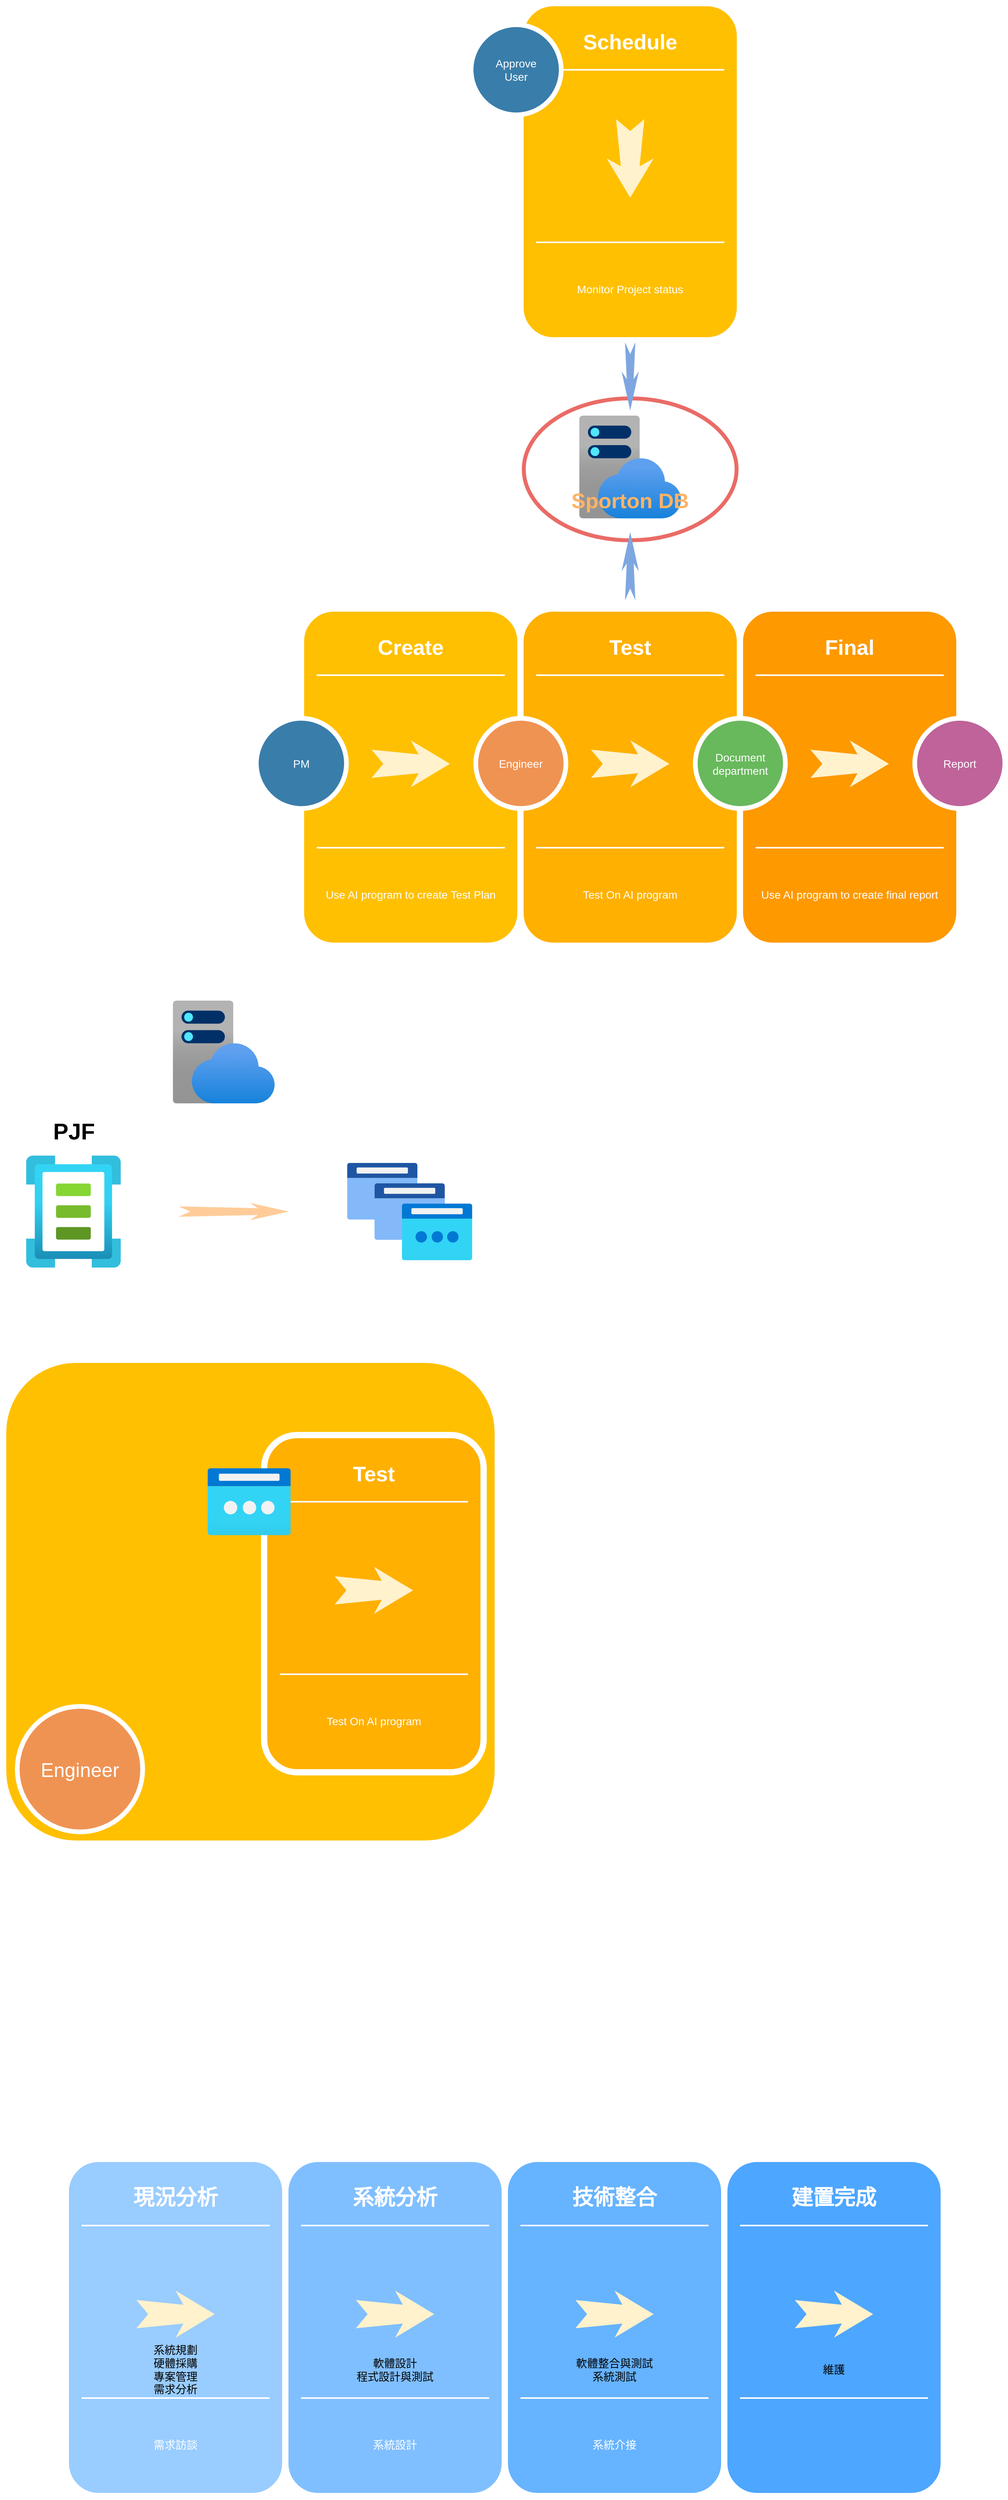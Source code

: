 <mxfile version="20.0.1" type="github">
  <diagram name="Page-1" id="12e1b939-464a-85fe-373e-61e167be1490">
    <mxGraphModel dx="1422" dy="762" grid="0" gridSize="10" guides="1" tooltips="1" connect="1" arrows="1" fold="1" page="1" pageScale="1.5" pageWidth="1169" pageHeight="826" background="none" math="0" shadow="0">
      <root>
        <mxCell id="0" />
        <mxCell id="1" parent="0" />
        <mxCell id="jPfbJzq1pJI0sBUT12WX-59" value="" style="whiteSpace=wrap;html=1;rounded=1;shadow=0;strokeWidth=8;fontSize=20;align=center;fillColor=#FFC001;strokeColor=#FFFFFF;" parent="1" vertex="1">
          <mxGeometry x="101" y="1755" width="631" height="617" as="geometry" />
        </mxCell>
        <mxCell id="jPfbJzq1pJI0sBUT12WX-4" value="" style="ellipse;whiteSpace=wrap;html=1;fillColor=none;strokeWidth=5;strokeColor=#EA6B66;" parent="1" vertex="1">
          <mxGeometry x="765.25" y="529" width="271.5" height="181" as="geometry" />
        </mxCell>
        <mxCell id="60da8b9f42644d3a-17" value="" style="whiteSpace=wrap;html=1;rounded=1;shadow=0;strokeWidth=8;fontSize=20;align=center;fillColor=#FFC001;strokeColor=#FFFFFF;" parent="1" vertex="1">
          <mxGeometry x="481" y="797" width="280" height="430" as="geometry" />
        </mxCell>
        <mxCell id="60da8b9f42644d3a-18" value="Create" style="text;html=1;strokeColor=none;fillColor=none;align=center;verticalAlign=middle;whiteSpace=wrap;rounded=0;shadow=0;fontSize=27;fontColor=#FFFFFF;fontStyle=1" parent="1" vertex="1">
          <mxGeometry x="481" y="817" width="280" height="60" as="geometry" />
        </mxCell>
        <mxCell id="60da8b9f42644d3a-19" value="Use AI program to create Test Plan" style="text;html=1;strokeColor=none;fillColor=none;align=center;verticalAlign=middle;whiteSpace=wrap;rounded=0;shadow=0;fontSize=14;fontColor=#FFFFFF;" parent="1" vertex="1">
          <mxGeometry x="481" y="1117" width="280" height="90" as="geometry" />
        </mxCell>
        <mxCell id="60da8b9f42644d3a-20" value="" style="line;strokeWidth=2;html=1;rounded=0;shadow=0;fontSize=27;align=center;fillColor=none;strokeColor=#FFFFFF;" parent="1" vertex="1">
          <mxGeometry x="501" y="877" width="240" height="10" as="geometry" />
        </mxCell>
        <mxCell id="60da8b9f42644d3a-21" value="" style="line;strokeWidth=2;html=1;rounded=0;shadow=0;fontSize=27;align=center;fillColor=none;strokeColor=#FFFFFF;" parent="1" vertex="1">
          <mxGeometry x="501" y="1097" width="240" height="10" as="geometry" />
        </mxCell>
        <mxCell id="60da8b9f42644d3a-22" value="PM" style="ellipse;whiteSpace=wrap;html=1;rounded=0;shadow=0;strokeWidth=6;fontSize=14;align=center;fillColor=#397DAA;strokeColor=#FFFFFF;fontColor=#FFFFFF;" parent="1" vertex="1">
          <mxGeometry x="424" y="937" width="115" height="115" as="geometry" />
        </mxCell>
        <mxCell id="60da8b9f42644d3a-23" value="" style="html=1;shadow=0;dashed=0;align=center;verticalAlign=middle;shape=mxgraph.arrows2.stylisedArrow;dy=0.6;dx=40;notch=15;feather=0.4;rounded=0;strokeWidth=1;fontSize=27;strokeColor=none;fillColor=#fff2cc;" parent="1" vertex="1">
          <mxGeometry x="571" y="965" width="100" height="60" as="geometry" />
        </mxCell>
        <mxCell id="60da8b9f42644d3a-24" value="" style="whiteSpace=wrap;html=1;rounded=1;shadow=0;strokeWidth=8;fontSize=20;align=center;fillColor=#FFB001;strokeColor=#FFFFFF;" parent="1" vertex="1">
          <mxGeometry x="761" y="797" width="280" height="430" as="geometry" />
        </mxCell>
        <mxCell id="60da8b9f42644d3a-25" value="Test" style="text;html=1;strokeColor=none;fillColor=none;align=center;verticalAlign=middle;whiteSpace=wrap;rounded=0;shadow=0;fontSize=27;fontColor=#FFFFFF;fontStyle=1" parent="1" vertex="1">
          <mxGeometry x="761" y="817" width="280" height="60" as="geometry" />
        </mxCell>
        <mxCell id="60da8b9f42644d3a-26" value="Test On AI program" style="text;html=1;strokeColor=none;fillColor=none;align=center;verticalAlign=middle;whiteSpace=wrap;rounded=0;shadow=0;fontSize=14;fontColor=#FFFFFF;" parent="1" vertex="1">
          <mxGeometry x="761" y="1117" width="280" height="90" as="geometry" />
        </mxCell>
        <mxCell id="60da8b9f42644d3a-27" value="" style="line;strokeWidth=2;html=1;rounded=0;shadow=0;fontSize=27;align=center;fillColor=none;strokeColor=#FFFFFF;" parent="1" vertex="1">
          <mxGeometry x="781" y="877" width="240" height="10" as="geometry" />
        </mxCell>
        <mxCell id="60da8b9f42644d3a-28" value="" style="line;strokeWidth=2;html=1;rounded=0;shadow=0;fontSize=27;align=center;fillColor=none;strokeColor=#FFFFFF;" parent="1" vertex="1">
          <mxGeometry x="781" y="1097" width="240" height="10" as="geometry" />
        </mxCell>
        <mxCell id="60da8b9f42644d3a-29" value="Engineer" style="ellipse;whiteSpace=wrap;html=1;rounded=0;shadow=0;strokeWidth=6;fontSize=14;align=center;fillColor=#EF9353;strokeColor=#FFFFFF;fontColor=#FFFFFF;" parent="1" vertex="1">
          <mxGeometry x="704" y="937" width="115" height="115" as="geometry" />
        </mxCell>
        <mxCell id="60da8b9f42644d3a-30" value="" style="html=1;shadow=0;dashed=0;align=center;verticalAlign=middle;shape=mxgraph.arrows2.stylisedArrow;dy=0.6;dx=40;notch=15;feather=0.4;rounded=0;strokeWidth=1;fontSize=27;strokeColor=none;fillColor=#fff2cc;" parent="1" vertex="1">
          <mxGeometry x="851" y="965" width="100" height="60" as="geometry" />
        </mxCell>
        <mxCell id="60da8b9f42644d3a-31" value="" style="whiteSpace=wrap;html=1;rounded=1;shadow=0;strokeWidth=8;fontSize=20;align=center;fillColor=#FE9900;strokeColor=#FFFFFF;" parent="1" vertex="1">
          <mxGeometry x="1041" y="797" width="280" height="430" as="geometry" />
        </mxCell>
        <mxCell id="60da8b9f42644d3a-32" value="Final" style="text;html=1;strokeColor=none;fillColor=none;align=center;verticalAlign=middle;whiteSpace=wrap;rounded=0;shadow=0;fontSize=27;fontColor=#FFFFFF;fontStyle=1" parent="1" vertex="1">
          <mxGeometry x="1041" y="817" width="280" height="60" as="geometry" />
        </mxCell>
        <mxCell id="60da8b9f42644d3a-33" value="Use AI program to create final report" style="text;html=1;strokeColor=none;fillColor=none;align=center;verticalAlign=middle;whiteSpace=wrap;rounded=0;shadow=0;fontSize=14;fontColor=#FFFFFF;" parent="1" vertex="1">
          <mxGeometry x="1041" y="1117" width="280" height="90" as="geometry" />
        </mxCell>
        <mxCell id="60da8b9f42644d3a-34" value="" style="line;strokeWidth=2;html=1;rounded=0;shadow=0;fontSize=27;align=center;fillColor=none;strokeColor=#FFFFFF;" parent="1" vertex="1">
          <mxGeometry x="1061" y="877" width="240" height="10" as="geometry" />
        </mxCell>
        <mxCell id="60da8b9f42644d3a-35" value="" style="line;strokeWidth=2;html=1;rounded=0;shadow=0;fontSize=27;align=center;fillColor=none;strokeColor=#FFFFFF;" parent="1" vertex="1">
          <mxGeometry x="1061" y="1097" width="240" height="10" as="geometry" />
        </mxCell>
        <mxCell id="60da8b9f42644d3a-36" value="Document department" style="ellipse;whiteSpace=wrap;html=1;rounded=0;shadow=0;strokeWidth=6;fontSize=14;align=center;fillColor=#68B85C;strokeColor=#FFFFFF;fontColor=#FFFFFF;" parent="1" vertex="1">
          <mxGeometry x="984" y="937" width="115" height="115" as="geometry" />
        </mxCell>
        <mxCell id="60da8b9f42644d3a-37" value="" style="html=1;shadow=0;dashed=0;align=center;verticalAlign=middle;shape=mxgraph.arrows2.stylisedArrow;dy=0.6;dx=40;notch=15;feather=0.4;rounded=0;strokeWidth=1;fontSize=27;strokeColor=none;fillColor=#fff2cc;" parent="1" vertex="1">
          <mxGeometry x="1131" y="965" width="100" height="60" as="geometry" />
        </mxCell>
        <mxCell id="60da8b9f42644d3a-38" value="Report" style="ellipse;whiteSpace=wrap;html=1;rounded=0;shadow=0;strokeWidth=6;fontSize=14;align=center;fillColor=#BF639A;strokeColor=#FFFFFF;fontColor=#FFFFFF;" parent="1" vertex="1">
          <mxGeometry x="1264" y="937" width="115" height="115" as="geometry" />
        </mxCell>
        <mxCell id="Th8kPZUuSzSP7sp0Dgvc-1" value="" style="whiteSpace=wrap;html=1;rounded=1;shadow=0;strokeWidth=8;fontSize=20;align=center;fillColor=#FFC001;strokeColor=#FFFFFF;" parent="1" vertex="1">
          <mxGeometry x="761" y="25" width="280" height="430" as="geometry" />
        </mxCell>
        <mxCell id="Th8kPZUuSzSP7sp0Dgvc-2" value="Schedule" style="text;html=1;strokeColor=none;fillColor=none;align=center;verticalAlign=middle;whiteSpace=wrap;rounded=0;shadow=0;fontSize=27;fontColor=#FFFFFF;fontStyle=1" parent="1" vertex="1">
          <mxGeometry x="761" y="45" width="280" height="60" as="geometry" />
        </mxCell>
        <mxCell id="Th8kPZUuSzSP7sp0Dgvc-3" value="Monitor Project status" style="text;html=1;strokeColor=none;fillColor=none;align=center;verticalAlign=middle;whiteSpace=wrap;rounded=0;shadow=0;fontSize=14;fontColor=#FFFFFF;" parent="1" vertex="1">
          <mxGeometry x="761" y="345" width="280" height="90" as="geometry" />
        </mxCell>
        <mxCell id="Th8kPZUuSzSP7sp0Dgvc-4" value="" style="line;strokeWidth=2;html=1;rounded=0;shadow=0;fontSize=27;align=center;fillColor=none;strokeColor=#FFFFFF;" parent="1" vertex="1">
          <mxGeometry x="781" y="105" width="240" height="10" as="geometry" />
        </mxCell>
        <mxCell id="Th8kPZUuSzSP7sp0Dgvc-5" value="" style="line;strokeWidth=2;html=1;rounded=0;shadow=0;fontSize=27;align=center;fillColor=none;strokeColor=#FFFFFF;" parent="1" vertex="1">
          <mxGeometry x="781" y="325" width="240" height="10" as="geometry" />
        </mxCell>
        <mxCell id="Th8kPZUuSzSP7sp0Dgvc-6" value="Approve&lt;br&gt;User" style="ellipse;whiteSpace=wrap;html=1;rounded=0;shadow=0;strokeWidth=6;fontSize=14;align=center;fillColor=#397DAA;strokeColor=#FFFFFF;fontColor=#FFFFFF;" parent="1" vertex="1">
          <mxGeometry x="698" y="52.5" width="115" height="115" as="geometry" />
        </mxCell>
        <mxCell id="Th8kPZUuSzSP7sp0Dgvc-7" value="" style="html=1;shadow=0;dashed=0;align=center;verticalAlign=middle;shape=mxgraph.arrows2.stylisedArrow;dy=0.6;dx=40;notch=15;feather=0.4;rounded=0;strokeWidth=1;fontSize=27;strokeColor=none;fillColor=#fff2cc;rotation=90;" parent="1" vertex="1">
          <mxGeometry x="851" y="193" width="100" height="60" as="geometry" />
        </mxCell>
        <mxCell id="Th8kPZUuSzSP7sp0Dgvc-10" value="" style="aspect=fixed;html=1;points=[];align=center;image;fontSize=12;image=img/lib/azure2/app_services/App_Service_Plans.svg;" parent="1" vertex="1">
          <mxGeometry x="835.5" y="551" width="131" height="131" as="geometry" />
        </mxCell>
        <mxCell id="Th8kPZUuSzSP7sp0Dgvc-11" value="&lt;font color=&quot;#ffb366&quot;&gt;Sporton DB&lt;/font&gt;" style="text;html=1;strokeColor=none;fillColor=none;align=center;verticalAlign=middle;whiteSpace=wrap;rounded=0;shadow=0;fontSize=27;fontColor=#FFFFFF;fontStyle=1" parent="1" vertex="1">
          <mxGeometry x="761" y="630" width="280" height="60" as="geometry" />
        </mxCell>
        <mxCell id="Th8kPZUuSzSP7sp0Dgvc-12" value="" style="html=1;shadow=0;dashed=0;align=center;verticalAlign=middle;shape=mxgraph.arrows2.stylisedArrow;dy=0.6;dx=40;notch=15;feather=0.4;rounded=0;strokeWidth=1;fontSize=27;strokeColor=none;fillColor=#7EA6E0;rotation=90;" parent="1" vertex="1">
          <mxGeometry x="857.5" y="490" width="87" height="22" as="geometry" />
        </mxCell>
        <mxCell id="Th8kPZUuSzSP7sp0Dgvc-13" value="" style="html=1;shadow=0;dashed=0;align=center;verticalAlign=middle;shape=mxgraph.arrows2.stylisedArrow;dy=0.6;dx=40;notch=15;feather=0.4;rounded=0;strokeWidth=1;fontSize=27;strokeColor=none;fillColor=#7EA6E0;rotation=-90;" parent="1" vertex="1">
          <mxGeometry x="857.5" y="732" width="87" height="22" as="geometry" />
        </mxCell>
        <mxCell id="jPfbJzq1pJI0sBUT12WX-7" value="" style="aspect=fixed;html=1;points=[];align=center;image;fontSize=12;image=img/lib/azure2/other/Template_Specs.svg;strokeColor=#EA6B66;strokeWidth=5;fillColor=none;" parent="1" vertex="1">
          <mxGeometry x="130.3" y="1494" width="120.71" height="144" as="geometry" />
        </mxCell>
        <mxCell id="jPfbJzq1pJI0sBUT12WX-8" value="&lt;font style=&quot;font-size: 29px;&quot;&gt;&lt;b&gt;PJF&lt;/b&gt;&lt;/font&gt;" style="text;html=1;align=center;verticalAlign=middle;resizable=0;points=[];autosize=1;strokeColor=none;fillColor=none;" parent="1" vertex="1">
          <mxGeometry x="159.16" y="1452" width="63" height="24" as="geometry" />
        </mxCell>
        <mxCell id="jPfbJzq1pJI0sBUT12WX-12" value="" style="aspect=fixed;html=1;points=[];align=center;image;fontSize=12;image=img/lib/azure2/app_services/App_Service_Plans.svg;" parent="1" vertex="1">
          <mxGeometry x="317" y="1297" width="131" height="131" as="geometry" />
        </mxCell>
        <mxCell id="jPfbJzq1pJI0sBUT12WX-19" value="" style="whiteSpace=wrap;html=1;rounded=1;shadow=0;strokeWidth=8;fontSize=20;align=center;fillColor=#FFB001;strokeColor=#FFFFFF;aspect=fixed;" parent="1" vertex="1">
          <mxGeometry x="434" y="1851" width="280" height="430" as="geometry" />
        </mxCell>
        <mxCell id="jPfbJzq1pJI0sBUT12WX-20" value="Test" style="text;html=1;strokeColor=none;fillColor=none;align=center;verticalAlign=middle;whiteSpace=wrap;rounded=0;shadow=0;fontSize=27;fontColor=#FFFFFF;fontStyle=1;aspect=fixed;" parent="1" vertex="1">
          <mxGeometry x="434" y="1871" width="280" height="60" as="geometry" />
        </mxCell>
        <mxCell id="jPfbJzq1pJI0sBUT12WX-21" value="Test On AI program" style="text;html=1;strokeColor=none;fillColor=none;align=center;verticalAlign=middle;whiteSpace=wrap;rounded=0;shadow=0;fontSize=14;fontColor=#FFFFFF;aspect=fixed;" parent="1" vertex="1">
          <mxGeometry x="434" y="2171" width="280" height="90" as="geometry" />
        </mxCell>
        <mxCell id="jPfbJzq1pJI0sBUT12WX-22" value="" style="line;strokeWidth=2;html=1;rounded=0;shadow=0;fontSize=27;align=center;fillColor=none;strokeColor=#FFFFFF;aspect=fixed;" parent="1" vertex="1">
          <mxGeometry x="454" y="1931" width="240" height="10" as="geometry" />
        </mxCell>
        <mxCell id="jPfbJzq1pJI0sBUT12WX-23" value="" style="line;strokeWidth=2;html=1;rounded=0;shadow=0;fontSize=27;align=center;fillColor=none;strokeColor=#FFFFFF;aspect=fixed;" parent="1" vertex="1">
          <mxGeometry x="454" y="2151" width="240" height="10" as="geometry" />
        </mxCell>
        <mxCell id="jPfbJzq1pJI0sBUT12WX-24" value="" style="html=1;shadow=0;dashed=0;align=center;verticalAlign=middle;shape=mxgraph.arrows2.stylisedArrow;dy=0.6;dx=40;notch=15;feather=0.4;rounded=0;strokeWidth=1;fontSize=27;strokeColor=none;fillColor=#fff2cc;aspect=fixed;" parent="1" vertex="1">
          <mxGeometry x="524" y="2019" width="100" height="60" as="geometry" />
        </mxCell>
        <mxCell id="jPfbJzq1pJI0sBUT12WX-33" value="&lt;font style=&quot;font-size: 25px;&quot;&gt;Engineer&lt;/font&gt;" style="ellipse;whiteSpace=wrap;html=1;rounded=0;shadow=0;strokeWidth=6;fontSize=14;align=center;fillColor=#EF9353;strokeColor=#FFFFFF;fontColor=#FFFFFF;" parent="1" vertex="1">
          <mxGeometry x="119" y="2197" width="160" height="160" as="geometry" />
        </mxCell>
        <mxCell id="jPfbJzq1pJI0sBUT12WX-35" value="" style="aspect=fixed;html=1;points=[];align=center;image;fontSize=12;image=img/lib/azure2/networking/IP_Groups.svg;fontColor=#000000;strokeColor=#EA6B66;strokeWidth=5;fillColor=none;" parent="1" vertex="1">
          <mxGeometry x="539.77" y="1504" width="159.77" height="124" as="geometry" />
        </mxCell>
        <mxCell id="jPfbJzq1pJI0sBUT12WX-57" value="" style="aspect=fixed;html=1;points=[];align=center;image;fontSize=12;image=img/lib/azure2/networking/Public_IP_Addresses_Classic.svg;fontColor=#000000;strokeColor=#EA6B66;strokeWidth=5;fillColor=none;" parent="1" vertex="1">
          <mxGeometry x="362" y="1893" width="105.85" height="86" as="geometry" />
        </mxCell>
        <mxCell id="jPfbJzq1pJI0sBUT12WX-58" value="" style="html=1;shadow=0;dashed=0;align=center;verticalAlign=middle;shape=mxgraph.arrows2.stylisedArrow;dy=0.6;dx=40;notch=15;feather=0.4;rounded=0;strokeWidth=1;fontSize=27;strokeColor=none;fillColor=#FFCC99;rotation=0;" parent="1" vertex="1">
          <mxGeometry x="324.77" y="1555" width="141" height="22" as="geometry" />
        </mxCell>
        <mxCell id="GNPyxAG9-WHfkgDQ_yGV-7" value="" style="whiteSpace=wrap;html=1;rounded=1;shadow=0;strokeWidth=8;fontSize=20;align=center;fillColor=#99CCFF;strokeColor=#FFFFFF;" vertex="1" parent="1">
          <mxGeometry x="181" y="2774" width="280" height="430" as="geometry" />
        </mxCell>
        <mxCell id="GNPyxAG9-WHfkgDQ_yGV-9" value="需求訪談" style="text;html=1;strokeColor=none;fillColor=none;align=center;verticalAlign=middle;whiteSpace=wrap;rounded=0;shadow=0;fontSize=14;fontColor=#FFFFFF;" vertex="1" parent="1">
          <mxGeometry x="181" y="3094" width="280" height="90" as="geometry" />
        </mxCell>
        <mxCell id="GNPyxAG9-WHfkgDQ_yGV-10" value="" style="line;strokeWidth=2;html=1;rounded=0;shadow=0;fontSize=27;align=center;fillColor=none;strokeColor=#FFFFFF;" vertex="1" parent="1">
          <mxGeometry x="201" y="2854" width="240" height="10" as="geometry" />
        </mxCell>
        <mxCell id="GNPyxAG9-WHfkgDQ_yGV-11" value="" style="line;strokeWidth=2;html=1;rounded=0;shadow=0;fontSize=27;align=center;fillColor=none;strokeColor=#FFFFFF;" vertex="1" parent="1">
          <mxGeometry x="201" y="3074" width="240" height="10" as="geometry" />
        </mxCell>
        <mxCell id="GNPyxAG9-WHfkgDQ_yGV-12" value="" style="html=1;shadow=0;dashed=0;align=center;verticalAlign=middle;shape=mxgraph.arrows2.stylisedArrow;dy=0.6;dx=40;notch=15;feather=0.4;rounded=0;strokeWidth=1;fontSize=27;strokeColor=none;fillColor=#fff2cc;" vertex="1" parent="1">
          <mxGeometry x="271" y="2942" width="100" height="60" as="geometry" />
        </mxCell>
        <mxCell id="GNPyxAG9-WHfkgDQ_yGV-13" value="" style="whiteSpace=wrap;html=1;rounded=1;shadow=0;strokeWidth=8;fontSize=20;align=center;fillColor=#80BFFF;strokeColor=#FFFFFF;" vertex="1" parent="1">
          <mxGeometry x="461" y="2774" width="280" height="430" as="geometry" />
        </mxCell>
        <mxCell id="GNPyxAG9-WHfkgDQ_yGV-14" value="系統分析" style="text;html=1;strokeColor=none;fillColor=none;align=center;verticalAlign=middle;whiteSpace=wrap;rounded=0;shadow=0;fontSize=27;fontColor=#FFFFFF;fontStyle=1" vertex="1" parent="1">
          <mxGeometry x="461" y="2794" width="280" height="60" as="geometry" />
        </mxCell>
        <mxCell id="GNPyxAG9-WHfkgDQ_yGV-15" value="系統設計" style="text;html=1;strokeColor=none;fillColor=none;align=center;verticalAlign=middle;whiteSpace=wrap;rounded=0;shadow=0;fontSize=14;fontColor=#FFFFFF;" vertex="1" parent="1">
          <mxGeometry x="461" y="3094" width="280" height="90" as="geometry" />
        </mxCell>
        <mxCell id="GNPyxAG9-WHfkgDQ_yGV-16" value="" style="line;strokeWidth=2;html=1;rounded=0;shadow=0;fontSize=27;align=center;fillColor=none;strokeColor=#FFFFFF;" vertex="1" parent="1">
          <mxGeometry x="481" y="2854" width="240" height="10" as="geometry" />
        </mxCell>
        <mxCell id="GNPyxAG9-WHfkgDQ_yGV-17" value="" style="line;strokeWidth=2;html=1;rounded=0;shadow=0;fontSize=27;align=center;fillColor=none;strokeColor=#FFFFFF;" vertex="1" parent="1">
          <mxGeometry x="481" y="3074" width="240" height="10" as="geometry" />
        </mxCell>
        <mxCell id="GNPyxAG9-WHfkgDQ_yGV-19" value="" style="html=1;shadow=0;dashed=0;align=center;verticalAlign=middle;shape=mxgraph.arrows2.stylisedArrow;dy=0.6;dx=40;notch=15;feather=0.4;rounded=0;strokeWidth=1;fontSize=27;strokeColor=none;fillColor=#fff2cc;" vertex="1" parent="1">
          <mxGeometry x="551" y="2942" width="100" height="60" as="geometry" />
        </mxCell>
        <mxCell id="GNPyxAG9-WHfkgDQ_yGV-20" value="" style="whiteSpace=wrap;html=1;rounded=1;shadow=0;strokeWidth=8;fontSize=20;align=center;fillColor=#66B3FF;strokeColor=#FFFFFF;" vertex="1" parent="1">
          <mxGeometry x="741" y="2774" width="280" height="430" as="geometry" />
        </mxCell>
        <mxCell id="GNPyxAG9-WHfkgDQ_yGV-21" value="技術整合" style="text;html=1;strokeColor=none;fillColor=none;align=center;verticalAlign=middle;whiteSpace=wrap;rounded=0;shadow=0;fontSize=27;fontColor=#FFFFFF;fontStyle=1" vertex="1" parent="1">
          <mxGeometry x="741" y="2794" width="280" height="60" as="geometry" />
        </mxCell>
        <mxCell id="GNPyxAG9-WHfkgDQ_yGV-22" value="系統介接" style="text;html=1;strokeColor=none;fillColor=none;align=center;verticalAlign=middle;whiteSpace=wrap;rounded=0;shadow=0;fontSize=14;fontColor=#FFFFFF;" vertex="1" parent="1">
          <mxGeometry x="741" y="3094" width="280" height="90" as="geometry" />
        </mxCell>
        <mxCell id="GNPyxAG9-WHfkgDQ_yGV-23" value="" style="line;strokeWidth=2;html=1;rounded=0;shadow=0;fontSize=27;align=center;fillColor=none;strokeColor=#FFFFFF;" vertex="1" parent="1">
          <mxGeometry x="761" y="2854" width="240" height="10" as="geometry" />
        </mxCell>
        <mxCell id="GNPyxAG9-WHfkgDQ_yGV-24" value="" style="line;strokeWidth=2;html=1;rounded=0;shadow=0;fontSize=27;align=center;fillColor=none;strokeColor=#FFFFFF;" vertex="1" parent="1">
          <mxGeometry x="761" y="3074" width="240" height="10" as="geometry" />
        </mxCell>
        <mxCell id="GNPyxAG9-WHfkgDQ_yGV-26" value="" style="html=1;shadow=0;dashed=0;align=center;verticalAlign=middle;shape=mxgraph.arrows2.stylisedArrow;dy=0.6;dx=40;notch=15;feather=0.4;rounded=0;strokeWidth=1;fontSize=27;strokeColor=none;fillColor=#fff2cc;" vertex="1" parent="1">
          <mxGeometry x="831" y="2942" width="100" height="60" as="geometry" />
        </mxCell>
        <mxCell id="GNPyxAG9-WHfkgDQ_yGV-29" value="" style="whiteSpace=wrap;html=1;rounded=1;shadow=0;strokeWidth=8;fontSize=20;align=center;fillColor=#4DA6FF;strokeColor=#FFFFFF;gradientColor=none;" vertex="1" parent="1">
          <mxGeometry x="1021" y="2774" width="280" height="430" as="geometry" />
        </mxCell>
        <mxCell id="GNPyxAG9-WHfkgDQ_yGV-30" value="建置完成" style="text;html=1;strokeColor=none;fillColor=none;align=center;verticalAlign=middle;whiteSpace=wrap;rounded=0;shadow=0;fontSize=27;fontColor=#FFFFFF;fontStyle=1" vertex="1" parent="1">
          <mxGeometry x="1021" y="2794" width="280" height="60" as="geometry" />
        </mxCell>
        <mxCell id="GNPyxAG9-WHfkgDQ_yGV-32" value="" style="line;strokeWidth=2;html=1;rounded=0;shadow=0;fontSize=27;align=center;fillColor=none;strokeColor=#FFFFFF;" vertex="1" parent="1">
          <mxGeometry x="1041" y="2854" width="240" height="10" as="geometry" />
        </mxCell>
        <mxCell id="GNPyxAG9-WHfkgDQ_yGV-33" value="" style="line;strokeWidth=2;html=1;rounded=0;shadow=0;fontSize=27;align=center;fillColor=none;strokeColor=#FFFFFF;" vertex="1" parent="1">
          <mxGeometry x="1041" y="3074" width="240" height="10" as="geometry" />
        </mxCell>
        <mxCell id="GNPyxAG9-WHfkgDQ_yGV-34" value="" style="html=1;shadow=0;dashed=0;align=center;verticalAlign=middle;shape=mxgraph.arrows2.stylisedArrow;dy=0.6;dx=40;notch=15;feather=0.4;rounded=0;strokeWidth=1;fontSize=27;strokeColor=none;fillColor=#fff2cc;" vertex="1" parent="1">
          <mxGeometry x="1111" y="2942" width="100" height="60" as="geometry" />
        </mxCell>
        <mxCell id="GNPyxAG9-WHfkgDQ_yGV-8" value="現況分析" style="text;html=1;strokeColor=none;fillColor=none;align=center;verticalAlign=middle;whiteSpace=wrap;rounded=0;shadow=0;fontSize=27;fontColor=#FFFFFF;fontStyle=1" vertex="1" parent="1">
          <mxGeometry x="181" y="2794" width="280" height="60" as="geometry" />
        </mxCell>
        <mxCell id="GNPyxAG9-WHfkgDQ_yGV-35" value="&lt;font color=&quot;#000000&quot;&gt;系統規劃&lt;br&gt;硬體採購&lt;br&gt;專案管理&lt;br&gt;需求分析&lt;br&gt;&lt;/font&gt;" style="text;html=1;strokeColor=none;fillColor=none;align=center;verticalAlign=middle;whiteSpace=wrap;rounded=0;shadow=0;fontSize=14;fontColor=#FFFFFF;" vertex="1" parent="1">
          <mxGeometry x="181" y="2998" width="280" height="90" as="geometry" />
        </mxCell>
        <mxCell id="GNPyxAG9-WHfkgDQ_yGV-36" value="&lt;font color=&quot;#000000&quot;&gt;軟體設計&lt;br&gt;程式設計與測試&lt;br&gt;&lt;/font&gt;" style="text;html=1;strokeColor=none;fillColor=none;align=center;verticalAlign=middle;whiteSpace=wrap;rounded=0;shadow=0;fontSize=14;fontColor=#FFFFFF;" vertex="1" parent="1">
          <mxGeometry x="461" y="2998" width="280" height="90" as="geometry" />
        </mxCell>
        <mxCell id="GNPyxAG9-WHfkgDQ_yGV-37" value="&lt;font color=&quot;#000000&quot;&gt;軟體整合與測試&lt;br&gt;系統測試&lt;br&gt;&lt;/font&gt;" style="text;html=1;strokeColor=none;fillColor=none;align=center;verticalAlign=middle;whiteSpace=wrap;rounded=0;shadow=0;fontSize=14;fontColor=#FFFFFF;" vertex="1" parent="1">
          <mxGeometry x="741" y="2998" width="280" height="90" as="geometry" />
        </mxCell>
        <mxCell id="GNPyxAG9-WHfkgDQ_yGV-38" value="&lt;font color=&quot;#000000&quot;&gt;維護&lt;br&gt;&lt;/font&gt;" style="text;html=1;strokeColor=none;fillColor=none;align=center;verticalAlign=middle;whiteSpace=wrap;rounded=0;shadow=0;fontSize=14;fontColor=#FFFFFF;" vertex="1" parent="1">
          <mxGeometry x="1021" y="2998" width="280" height="90" as="geometry" />
        </mxCell>
      </root>
    </mxGraphModel>
  </diagram>
</mxfile>
